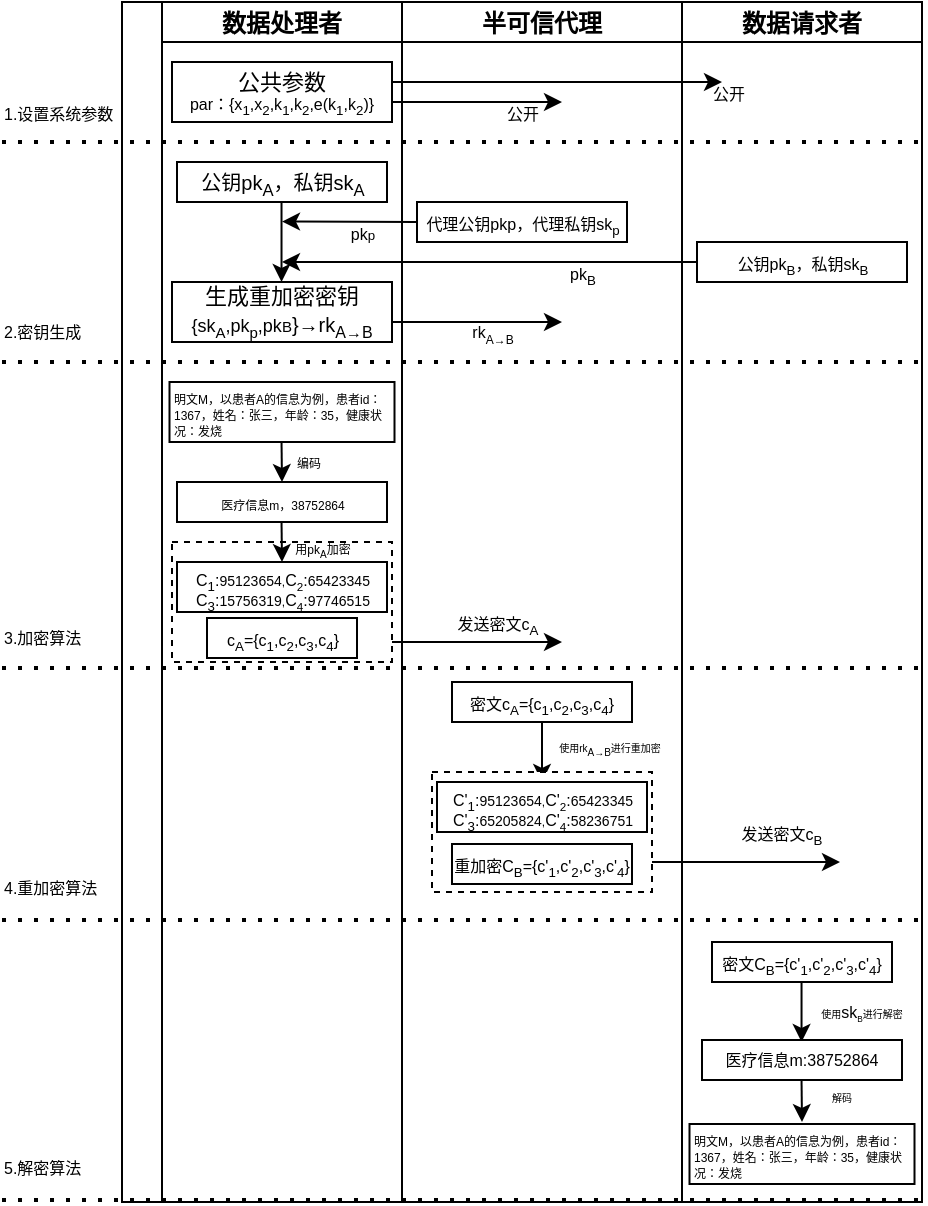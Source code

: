 <mxfile version="24.4.4" type="github">
  <diagram name="第 1 页" id="2B9-g3zwyfel9pQjpdhB">
    <mxGraphModel dx="667" dy="343" grid="1" gridSize="10" guides="1" tooltips="1" connect="1" arrows="1" fold="1" page="1" pageScale="1" pageWidth="827" pageHeight="1169" math="0" shadow="0">
      <root>
        <mxCell id="0" />
        <mxCell id="1" parent="0" />
        <mxCell id="FPaeK-ZUEYd0aDJhkk1g-1" value="" style="swimlane;childLayout=stackLayout;resizeParent=1;resizeParentMax=0;startSize=20;horizontal=0;horizontalStack=1;" vertex="1" parent="1">
          <mxGeometry x="160" y="170" width="400" height="600" as="geometry">
            <mxRectangle x="160" y="170" width="40" height="50" as="alternateBounds" />
          </mxGeometry>
        </mxCell>
        <mxCell id="FPaeK-ZUEYd0aDJhkk1g-2" value="数据处理者" style="swimlane;startSize=20;" vertex="1" parent="FPaeK-ZUEYd0aDJhkk1g-1">
          <mxGeometry x="20" width="120" height="600" as="geometry" />
        </mxCell>
        <mxCell id="FPaeK-ZUEYd0aDJhkk1g-5" value="&lt;font style=&quot;font-size: 11px;&quot;&gt;公共参数&lt;/font&gt;&lt;div style=&quot;font-size: 8px;&quot;&gt;&lt;font style=&quot;font-size: 8px;&quot;&gt;par：{x&lt;sub style=&quot;&quot;&gt;1&lt;/sub&gt;,x&lt;sub style=&quot;&quot;&gt;2&lt;/sub&gt;,k&lt;sub style=&quot;&quot;&gt;1&lt;/sub&gt;,k&lt;sub style=&quot;&quot;&gt;2&lt;/sub&gt;,e(k&lt;sub style=&quot;&quot;&gt;1&lt;/sub&gt;,k&lt;sub style=&quot;&quot;&gt;2&lt;/sub&gt;)}&lt;/font&gt;&lt;/div&gt;" style="rounded=0;whiteSpace=wrap;html=1;" vertex="1" parent="FPaeK-ZUEYd0aDJhkk1g-2">
          <mxGeometry x="5" y="30" width="110" height="30" as="geometry" />
        </mxCell>
        <mxCell id="FPaeK-ZUEYd0aDJhkk1g-12" value="&lt;span style=&quot;font-size: 10px;&quot;&gt;公钥pk&lt;sub&gt;A&lt;/sub&gt;，私钥sk&lt;sub&gt;A&lt;/sub&gt;&lt;/span&gt;" style="rounded=0;whiteSpace=wrap;html=1;" vertex="1" parent="FPaeK-ZUEYd0aDJhkk1g-2">
          <mxGeometry x="7.5" y="80" width="105" height="20" as="geometry" />
        </mxCell>
        <mxCell id="FPaeK-ZUEYd0aDJhkk1g-13" value="" style="endArrow=classic;html=1;rounded=0;" edge="1" parent="FPaeK-ZUEYd0aDJhkk1g-2">
          <mxGeometry width="50" height="50" relative="1" as="geometry">
            <mxPoint x="59.76" y="100" as="sourcePoint" />
            <mxPoint x="59.76" y="140" as="targetPoint" />
          </mxGeometry>
        </mxCell>
        <mxCell id="FPaeK-ZUEYd0aDJhkk1g-14" value="&lt;font style=&quot;font-size: 11px;&quot;&gt;生成重加密密钥&lt;/font&gt;&lt;div style=&quot;&quot;&gt;&lt;span style=&quot;font-size: 9px;&quot;&gt;{sk&lt;sub&gt;A&lt;/sub&gt;,pk&lt;sub&gt;p&lt;/sub&gt;,pk&lt;/span&gt;&lt;span style=&quot;font-size: 7.5px;&quot;&gt;B&lt;/span&gt;&lt;font size=&quot;1&quot;&gt;}→rk&lt;sub&gt;&lt;font style=&quot;font-size: 8px;&quot;&gt;A→B&lt;/font&gt;&lt;/sub&gt;&lt;/font&gt;&lt;/div&gt;" style="rounded=0;whiteSpace=wrap;html=1;" vertex="1" parent="FPaeK-ZUEYd0aDJhkk1g-2">
          <mxGeometry x="5" y="140" width="110" height="30" as="geometry" />
        </mxCell>
        <mxCell id="FPaeK-ZUEYd0aDJhkk1g-26" value="&lt;span style=&quot;font-size: 8px;&quot;&gt;pk&lt;/span&gt;&lt;span style=&quot;font-size: 6.667px;&quot;&gt;p&lt;/span&gt;" style="text;html=1;align=center;verticalAlign=middle;resizable=0;points=[];autosize=1;strokeColor=none;fillColor=none;" vertex="1" parent="FPaeK-ZUEYd0aDJhkk1g-2">
          <mxGeometry x="80" y="100" width="40" height="30" as="geometry" />
        </mxCell>
        <mxCell id="FPaeK-ZUEYd0aDJhkk1g-30" value="&lt;p style=&quot;line-height: 50%;&quot;&gt;&lt;font style=&quot;font-size: 6px;&quot;&gt;明文M，以患者A的信息为例，患者id：1367，姓名：张三，年龄：35，健康状况：发烧&lt;/font&gt;&lt;/p&gt;" style="rounded=0;whiteSpace=wrap;html=1;align=left;" vertex="1" parent="FPaeK-ZUEYd0aDJhkk1g-2">
          <mxGeometry x="3.75" y="190" width="112.5" height="30" as="geometry" />
        </mxCell>
        <mxCell id="FPaeK-ZUEYd0aDJhkk1g-32" value="" style="endArrow=classic;html=1;rounded=0;" edge="1" parent="FPaeK-ZUEYd0aDJhkk1g-2">
          <mxGeometry width="50" height="50" relative="1" as="geometry">
            <mxPoint x="59.77" y="220" as="sourcePoint" />
            <mxPoint x="60" y="240" as="targetPoint" />
          </mxGeometry>
        </mxCell>
        <mxCell id="FPaeK-ZUEYd0aDJhkk1g-33" value="&lt;font style=&quot;font-size: 6px;&quot;&gt;编码&lt;/font&gt;" style="text;html=1;align=center;verticalAlign=middle;resizable=0;points=[];autosize=1;strokeColor=none;fillColor=none;" vertex="1" parent="FPaeK-ZUEYd0aDJhkk1g-2">
          <mxGeometry x="53" y="214" width="40" height="30" as="geometry" />
        </mxCell>
        <mxCell id="FPaeK-ZUEYd0aDJhkk1g-34" value="&lt;font style=&quot;font-size: 6px;&quot;&gt;医疗信息m，38752864&lt;/font&gt;" style="rounded=0;whiteSpace=wrap;html=1;" vertex="1" parent="FPaeK-ZUEYd0aDJhkk1g-2">
          <mxGeometry x="7.5" y="240" width="105" height="20" as="geometry" />
        </mxCell>
        <mxCell id="FPaeK-ZUEYd0aDJhkk1g-37" value="" style="rounded=0;whiteSpace=wrap;html=1;dashed=1;" vertex="1" parent="FPaeK-ZUEYd0aDJhkk1g-2">
          <mxGeometry x="5" y="270" width="110" height="60" as="geometry" />
        </mxCell>
        <mxCell id="FPaeK-ZUEYd0aDJhkk1g-35" value="" style="endArrow=classic;html=1;rounded=0;" edge="1" parent="FPaeK-ZUEYd0aDJhkk1g-2">
          <mxGeometry width="50" height="50" relative="1" as="geometry">
            <mxPoint x="59.77" y="260" as="sourcePoint" />
            <mxPoint x="60" y="280" as="targetPoint" />
          </mxGeometry>
        </mxCell>
        <mxCell id="FPaeK-ZUEYd0aDJhkk1g-36" value="&lt;font style=&quot;font-size: 6px;&quot;&gt;用pk&lt;sub&gt;A&lt;/sub&gt;加密&lt;/font&gt;" style="text;html=1;align=center;verticalAlign=middle;resizable=0;points=[];autosize=1;strokeColor=none;fillColor=none;" vertex="1" parent="FPaeK-ZUEYd0aDJhkk1g-2">
          <mxGeometry x="55" y="257" width="50" height="30" as="geometry" />
        </mxCell>
        <mxCell id="FPaeK-ZUEYd0aDJhkk1g-38" value="&lt;font style=&quot;font-size: 8px;&quot;&gt;C&lt;sub&gt;1&lt;/sub&gt;:&lt;/font&gt;&lt;font style=&quot;font-size: 7px;&quot;&gt;95123654&lt;/font&gt;&lt;font style=&quot;font-size: 6px;&quot;&gt;,&lt;/font&gt;&lt;font style=&quot;font-size: 7px;&quot;&gt;&lt;span style=&quot;font-size: 8px;&quot;&gt;C&lt;/span&gt;&lt;sub&gt;2&lt;/sub&gt;&lt;span style=&quot;font-size: 8px;&quot;&gt;:&lt;/span&gt;65423345&lt;/font&gt;&lt;div style=&quot;font-size: 11px; line-height: 50%;&quot;&gt;&lt;font style=&quot;font-size: 8px;&quot;&gt;C&lt;sub&gt;3&lt;/sub&gt;:&lt;/font&gt;&lt;font style=&quot;font-size: 7px;&quot;&gt;15756319&lt;/font&gt;&lt;font style=&quot;font-size: 6px;&quot;&gt;,&lt;/font&gt;&lt;font style=&quot;font-size: 7px;&quot;&gt;&lt;span style=&quot;font-size: 8px;&quot;&gt;C&lt;/span&gt;&lt;sub&gt;4&lt;/sub&gt;&lt;span style=&quot;font-size: 8px;&quot;&gt;:&lt;/span&gt;97746515&lt;/font&gt;&lt;/div&gt;" style="rounded=0;whiteSpace=wrap;html=1;" vertex="1" parent="FPaeK-ZUEYd0aDJhkk1g-2">
          <mxGeometry x="7.5" y="280" width="105" height="25" as="geometry" />
        </mxCell>
        <mxCell id="FPaeK-ZUEYd0aDJhkk1g-39" value="&lt;font style=&quot;font-size: 8px;&quot;&gt;c&lt;sub&gt;A&lt;/sub&gt;={c&lt;sub&gt;1&lt;/sub&gt;,c&lt;sub&gt;2&lt;/sub&gt;,c&lt;sub&gt;3&lt;/sub&gt;,c&lt;sub&gt;4&lt;/sub&gt;}&lt;/font&gt;" style="rounded=0;whiteSpace=wrap;html=1;" vertex="1" parent="FPaeK-ZUEYd0aDJhkk1g-2">
          <mxGeometry x="22.5" y="308" width="75" height="20" as="geometry" />
        </mxCell>
        <mxCell id="FPaeK-ZUEYd0aDJhkk1g-52" value="" style="endArrow=none;dashed=1;html=1;dashPattern=1 3;strokeWidth=2;rounded=0;" edge="1" parent="FPaeK-ZUEYd0aDJhkk1g-2">
          <mxGeometry width="50" height="50" relative="1" as="geometry">
            <mxPoint x="-80" y="459" as="sourcePoint" />
            <mxPoint x="380" y="459" as="targetPoint" />
          </mxGeometry>
        </mxCell>
        <mxCell id="FPaeK-ZUEYd0aDJhkk1g-3" value="半可信代理" style="swimlane;startSize=20;" vertex="1" parent="FPaeK-ZUEYd0aDJhkk1g-1">
          <mxGeometry x="140" width="140" height="600" as="geometry" />
        </mxCell>
        <mxCell id="FPaeK-ZUEYd0aDJhkk1g-7" value="" style="endArrow=classic;html=1;rounded=0;" edge="1" parent="FPaeK-ZUEYd0aDJhkk1g-3">
          <mxGeometry width="50" height="50" relative="1" as="geometry">
            <mxPoint x="-5" y="40" as="sourcePoint" />
            <mxPoint x="160" y="40" as="targetPoint" />
          </mxGeometry>
        </mxCell>
        <mxCell id="FPaeK-ZUEYd0aDJhkk1g-8" value="" style="endArrow=classic;html=1;rounded=0;" edge="1" parent="FPaeK-ZUEYd0aDJhkk1g-3">
          <mxGeometry width="50" height="50" relative="1" as="geometry">
            <mxPoint x="-5" y="50" as="sourcePoint" />
            <mxPoint x="80" y="50" as="targetPoint" />
          </mxGeometry>
        </mxCell>
        <mxCell id="FPaeK-ZUEYd0aDJhkk1g-10" value="&lt;font style=&quot;font-size: 8px;&quot;&gt;公开&lt;/font&gt;" style="text;html=1;align=center;verticalAlign=middle;resizable=0;points=[];autosize=1;strokeColor=none;fillColor=none;" vertex="1" parent="FPaeK-ZUEYd0aDJhkk1g-3">
          <mxGeometry x="40" y="40" width="40" height="30" as="geometry" />
        </mxCell>
        <mxCell id="FPaeK-ZUEYd0aDJhkk1g-20" value="&lt;font style=&quot;font-size: 8px;&quot;&gt;代理公钥pkp，代理私钥sk&lt;sub style=&quot;&quot;&gt;p&lt;/sub&gt;&lt;/font&gt;" style="rounded=0;whiteSpace=wrap;html=1;" vertex="1" parent="FPaeK-ZUEYd0aDJhkk1g-3">
          <mxGeometry x="7.5" y="100" width="105" height="20" as="geometry" />
        </mxCell>
        <mxCell id="FPaeK-ZUEYd0aDJhkk1g-22" value="" style="endArrow=classic;html=1;rounded=0;exitX=0;exitY=0.5;exitDx=0;exitDy=0;" edge="1" parent="FPaeK-ZUEYd0aDJhkk1g-3" source="FPaeK-ZUEYd0aDJhkk1g-21">
          <mxGeometry width="50" height="50" relative="1" as="geometry">
            <mxPoint x="125" y="130" as="sourcePoint" />
            <mxPoint x="-60" y="130" as="targetPoint" />
          </mxGeometry>
        </mxCell>
        <mxCell id="FPaeK-ZUEYd0aDJhkk1g-23" value="" style="endArrow=classic;html=1;rounded=0;exitX=0;exitY=0.5;exitDx=0;exitDy=0;" edge="1" parent="FPaeK-ZUEYd0aDJhkk1g-3" source="FPaeK-ZUEYd0aDJhkk1g-20">
          <mxGeometry width="50" height="50" relative="1" as="geometry">
            <mxPoint y="110" as="sourcePoint" />
            <mxPoint x="-60" y="109.76" as="targetPoint" />
          </mxGeometry>
        </mxCell>
        <mxCell id="FPaeK-ZUEYd0aDJhkk1g-25" value="&lt;span style=&quot;font-size: 8px;&quot;&gt;pk&lt;sub&gt;B&lt;/sub&gt;&lt;/span&gt;" style="text;html=1;align=center;verticalAlign=middle;resizable=0;points=[];autosize=1;strokeColor=none;fillColor=none;" vertex="1" parent="FPaeK-ZUEYd0aDJhkk1g-3">
          <mxGeometry x="70" y="120" width="40" height="30" as="geometry" />
        </mxCell>
        <mxCell id="FPaeK-ZUEYd0aDJhkk1g-27" value="" style="endArrow=classic;html=1;rounded=0;" edge="1" parent="FPaeK-ZUEYd0aDJhkk1g-3">
          <mxGeometry width="50" height="50" relative="1" as="geometry">
            <mxPoint x="-5" y="160" as="sourcePoint" />
            <mxPoint x="80" y="160" as="targetPoint" />
          </mxGeometry>
        </mxCell>
        <mxCell id="FPaeK-ZUEYd0aDJhkk1g-28" value="&lt;font style=&quot;&quot;&gt;&lt;span style=&quot;font-size: 8px; text-wrap: wrap;&quot;&gt;rk&lt;/span&gt;&lt;sub style=&quot;text-wrap: wrap;&quot;&gt;&lt;font style=&quot;font-size: 6px;&quot;&gt;A→B&lt;/font&gt;&lt;/sub&gt;&lt;/font&gt;" style="text;html=1;align=center;verticalAlign=middle;resizable=0;points=[];autosize=1;strokeColor=none;fillColor=none;" vertex="1" parent="FPaeK-ZUEYd0aDJhkk1g-3">
          <mxGeometry x="25" y="150" width="40" height="30" as="geometry" />
        </mxCell>
        <mxCell id="FPaeK-ZUEYd0aDJhkk1g-40" value="" style="endArrow=none;dashed=1;html=1;dashPattern=1 3;strokeWidth=2;rounded=0;" edge="1" parent="FPaeK-ZUEYd0aDJhkk1g-3">
          <mxGeometry width="50" height="50" relative="1" as="geometry">
            <mxPoint x="-200" y="333" as="sourcePoint" />
            <mxPoint x="260" y="333" as="targetPoint" />
          </mxGeometry>
        </mxCell>
        <mxCell id="FPaeK-ZUEYd0aDJhkk1g-29" value="" style="endArrow=none;dashed=1;html=1;dashPattern=1 3;strokeWidth=2;rounded=0;" edge="1" parent="FPaeK-ZUEYd0aDJhkk1g-3">
          <mxGeometry width="50" height="50" relative="1" as="geometry">
            <mxPoint x="-200" y="180" as="sourcePoint" />
            <mxPoint x="260" y="180" as="targetPoint" />
          </mxGeometry>
        </mxCell>
        <mxCell id="FPaeK-ZUEYd0aDJhkk1g-11" value="" style="endArrow=none;dashed=1;html=1;dashPattern=1 3;strokeWidth=2;rounded=0;" edge="1" parent="FPaeK-ZUEYd0aDJhkk1g-3">
          <mxGeometry width="50" height="50" relative="1" as="geometry">
            <mxPoint x="-200" y="70" as="sourcePoint" />
            <mxPoint x="260" y="70" as="targetPoint" />
          </mxGeometry>
        </mxCell>
        <mxCell id="FPaeK-ZUEYd0aDJhkk1g-41" value="" style="endArrow=classic;html=1;rounded=0;" edge="1" parent="FPaeK-ZUEYd0aDJhkk1g-3">
          <mxGeometry width="50" height="50" relative="1" as="geometry">
            <mxPoint x="-5" y="320" as="sourcePoint" />
            <mxPoint x="80" y="320" as="targetPoint" />
          </mxGeometry>
        </mxCell>
        <mxCell id="FPaeK-ZUEYd0aDJhkk1g-43" value="&lt;font style=&quot;font-size: 8px;&quot;&gt;&lt;span style=&quot;text-align: left;&quot;&gt;发送密文&lt;/span&gt;&lt;span style=&quot;text-align: left;&quot;&gt;c&lt;/span&gt;&lt;sub style=&quot;text-align: left;&quot;&gt;A&lt;/sub&gt;&lt;/font&gt;" style="text;strokeColor=none;align=center;fillColor=none;html=1;verticalAlign=middle;whiteSpace=wrap;rounded=0;" vertex="1" parent="FPaeK-ZUEYd0aDJhkk1g-3">
          <mxGeometry x="18" y="295" width="60" height="30" as="geometry" />
        </mxCell>
        <mxCell id="FPaeK-ZUEYd0aDJhkk1g-44" value="&lt;font style=&quot;font-size: 8px;&quot;&gt;密文c&lt;sub&gt;A&lt;/sub&gt;={c&lt;sub&gt;1&lt;/sub&gt;,c&lt;sub&gt;2&lt;/sub&gt;,c&lt;sub&gt;3&lt;/sub&gt;,c&lt;sub&gt;4&lt;/sub&gt;}&lt;/font&gt;" style="rounded=0;whiteSpace=wrap;html=1;" vertex="1" parent="FPaeK-ZUEYd0aDJhkk1g-3">
          <mxGeometry x="25" y="340" width="90" height="20" as="geometry" />
        </mxCell>
        <mxCell id="FPaeK-ZUEYd0aDJhkk1g-45" value="" style="endArrow=classic;html=1;rounded=0;" edge="1" parent="FPaeK-ZUEYd0aDJhkk1g-3">
          <mxGeometry width="50" height="50" relative="1" as="geometry">
            <mxPoint x="70" y="360" as="sourcePoint" />
            <mxPoint x="70" y="390" as="targetPoint" />
          </mxGeometry>
        </mxCell>
        <mxCell id="FPaeK-ZUEYd0aDJhkk1g-47" value="" style="rounded=0;whiteSpace=wrap;html=1;dashed=1;" vertex="1" parent="FPaeK-ZUEYd0aDJhkk1g-3">
          <mxGeometry x="15" y="385" width="110" height="60" as="geometry" />
        </mxCell>
        <mxCell id="FPaeK-ZUEYd0aDJhkk1g-48" value="&lt;font style=&quot;font-size: 8px;&quot;&gt;C&#39;&lt;sub&gt;1&lt;/sub&gt;:&lt;/font&gt;&lt;font style=&quot;font-size: 7px;&quot;&gt;95123654&lt;/font&gt;&lt;font style=&quot;font-size: 6px;&quot;&gt;,&lt;/font&gt;&lt;font style=&quot;font-size: 7px;&quot;&gt;&lt;span style=&quot;font-size: 8px;&quot;&gt;C&#39;&lt;/span&gt;&lt;sub&gt;2&lt;/sub&gt;&lt;span style=&quot;font-size: 8px;&quot;&gt;:&lt;/span&gt;65423345&lt;/font&gt;&lt;div style=&quot;font-size: 11px; line-height: 50%;&quot;&gt;&lt;font style=&quot;font-size: 8px;&quot;&gt;C&#39;&lt;sub&gt;3&lt;/sub&gt;:&lt;/font&gt;&lt;font style=&quot;font-size: 7px;&quot;&gt;65205824&lt;/font&gt;&lt;font style=&quot;font-size: 6px;&quot;&gt;,&lt;/font&gt;&lt;font style=&quot;font-size: 7px;&quot;&gt;&lt;span style=&quot;font-size: 8px;&quot;&gt;C&#39;&lt;/span&gt;&lt;sub&gt;4&lt;/sub&gt;&lt;span style=&quot;font-size: 8px;&quot;&gt;:&lt;/span&gt;58236751&lt;/font&gt;&lt;/div&gt;" style="rounded=0;whiteSpace=wrap;html=1;" vertex="1" parent="FPaeK-ZUEYd0aDJhkk1g-3">
          <mxGeometry x="17.5" y="390" width="105" height="25" as="geometry" />
        </mxCell>
        <mxCell id="FPaeK-ZUEYd0aDJhkk1g-49" value="&lt;font style=&quot;font-size: 8px;&quot;&gt;重加密C&lt;sub&gt;B&lt;/sub&gt;={c&#39;&lt;sub&gt;1&lt;/sub&gt;,c&#39;&lt;sub&gt;2&lt;/sub&gt;,c&#39;&lt;sub&gt;3&lt;/sub&gt;,c&#39;&lt;sub&gt;4&lt;/sub&gt;}&lt;/font&gt;" style="rounded=0;whiteSpace=wrap;html=1;" vertex="1" parent="FPaeK-ZUEYd0aDJhkk1g-3">
          <mxGeometry x="25" y="421" width="90" height="20" as="geometry" />
        </mxCell>
        <mxCell id="FPaeK-ZUEYd0aDJhkk1g-61" value="" style="endArrow=none;dashed=1;html=1;dashPattern=1 3;strokeWidth=2;rounded=0;" edge="1" parent="FPaeK-ZUEYd0aDJhkk1g-3">
          <mxGeometry width="50" height="50" relative="1" as="geometry">
            <mxPoint x="-200" y="599" as="sourcePoint" />
            <mxPoint x="260" y="599" as="targetPoint" />
          </mxGeometry>
        </mxCell>
        <mxCell id="FPaeK-ZUEYd0aDJhkk1g-4" value="数据请求者" style="swimlane;startSize=20;" vertex="1" parent="FPaeK-ZUEYd0aDJhkk1g-1">
          <mxGeometry x="280" width="120" height="600" as="geometry" />
        </mxCell>
        <mxCell id="FPaeK-ZUEYd0aDJhkk1g-9" value="&lt;font style=&quot;font-size: 8px;&quot;&gt;公开&lt;/font&gt;" style="text;html=1;align=center;verticalAlign=middle;resizable=0;points=[];autosize=1;strokeColor=none;fillColor=none;" vertex="1" parent="FPaeK-ZUEYd0aDJhkk1g-4">
          <mxGeometry x="3" y="30" width="40" height="30" as="geometry" />
        </mxCell>
        <mxCell id="FPaeK-ZUEYd0aDJhkk1g-21" value="&lt;font style=&quot;font-size: 8px;&quot;&gt;公钥pk&lt;sub style=&quot;&quot;&gt;B&lt;/sub&gt;，私钥sk&lt;sub style=&quot;&quot;&gt;B&lt;/sub&gt;&lt;/font&gt;" style="rounded=0;whiteSpace=wrap;html=1;" vertex="1" parent="FPaeK-ZUEYd0aDJhkk1g-4">
          <mxGeometry x="7.5" y="120" width="105" height="20" as="geometry" />
        </mxCell>
        <mxCell id="FPaeK-ZUEYd0aDJhkk1g-46" value="&lt;div style=&quot;text-align: left; font-size: 5px;&quot;&gt;&lt;span style=&quot;background-color: initial;&quot;&gt;使用&lt;/span&gt;&lt;span style=&quot;background-color: initial; text-align: center;&quot;&gt;rk&lt;/span&gt;&lt;sub style=&quot;background-color: initial; text-align: center;&quot;&gt;&lt;font style=&quot;font-size: 5px;&quot;&gt;A→B&lt;/font&gt;&lt;/sub&gt;&lt;span style=&quot;background-color: initial;&quot;&gt;进行重加密&lt;/span&gt;&lt;/div&gt;" style="text;strokeColor=none;align=center;fillColor=none;html=1;verticalAlign=middle;whiteSpace=wrap;rounded=0;" vertex="1" parent="FPaeK-ZUEYd0aDJhkk1g-4">
          <mxGeometry x="-66" y="358" width="60" height="30" as="geometry" />
        </mxCell>
        <mxCell id="FPaeK-ZUEYd0aDJhkk1g-50" value="" style="endArrow=classic;html=1;rounded=0;exitX=1;exitY=0.75;exitDx=0;exitDy=0;" edge="1" parent="FPaeK-ZUEYd0aDJhkk1g-4" source="FPaeK-ZUEYd0aDJhkk1g-47">
          <mxGeometry width="50" height="50" relative="1" as="geometry">
            <mxPoint x="-6" y="430" as="sourcePoint" />
            <mxPoint x="79" y="430" as="targetPoint" />
          </mxGeometry>
        </mxCell>
        <mxCell id="FPaeK-ZUEYd0aDJhkk1g-51" value="&lt;font style=&quot;font-size: 8px;&quot;&gt;&lt;span style=&quot;text-align: left;&quot;&gt;发送密文&lt;/span&gt;&lt;span style=&quot;text-align: left;&quot;&gt;c&lt;/span&gt;&lt;sub style=&quot;text-align: left;&quot;&gt;B&lt;/sub&gt;&lt;/font&gt;" style="text;strokeColor=none;align=center;fillColor=none;html=1;verticalAlign=middle;whiteSpace=wrap;rounded=0;" vertex="1" parent="FPaeK-ZUEYd0aDJhkk1g-4">
          <mxGeometry x="20" y="400" width="60" height="30" as="geometry" />
        </mxCell>
        <mxCell id="FPaeK-ZUEYd0aDJhkk1g-53" value="&lt;font style=&quot;font-size: 8px;&quot;&gt;密文C&lt;sub&gt;B&lt;/sub&gt;={c&#39;&lt;sub&gt;1&lt;/sub&gt;,c&#39;&lt;sub&gt;2&lt;/sub&gt;,c&#39;&lt;sub&gt;3&lt;/sub&gt;,c&#39;&lt;sub&gt;4&lt;/sub&gt;}&lt;/font&gt;" style="rounded=0;whiteSpace=wrap;html=1;" vertex="1" parent="FPaeK-ZUEYd0aDJhkk1g-4">
          <mxGeometry x="15" y="470" width="90" height="20" as="geometry" />
        </mxCell>
        <mxCell id="FPaeK-ZUEYd0aDJhkk1g-54" value="" style="endArrow=classic;html=1;rounded=0;" edge="1" parent="FPaeK-ZUEYd0aDJhkk1g-4">
          <mxGeometry width="50" height="50" relative="1" as="geometry">
            <mxPoint x="59.77" y="490" as="sourcePoint" />
            <mxPoint x="59.77" y="520" as="targetPoint" />
          </mxGeometry>
        </mxCell>
        <mxCell id="FPaeK-ZUEYd0aDJhkk1g-56" value="医疗信息m:38752864" style="rounded=0;whiteSpace=wrap;html=1;fontSize=8;" vertex="1" parent="FPaeK-ZUEYd0aDJhkk1g-4">
          <mxGeometry x="10" y="519" width="100" height="20" as="geometry" />
        </mxCell>
        <mxCell id="FPaeK-ZUEYd0aDJhkk1g-57" value="" style="endArrow=classic;html=1;rounded=0;" edge="1" parent="FPaeK-ZUEYd0aDJhkk1g-4">
          <mxGeometry width="50" height="50" relative="1" as="geometry">
            <mxPoint x="59.77" y="539" as="sourcePoint" />
            <mxPoint x="60" y="560" as="targetPoint" />
          </mxGeometry>
        </mxCell>
        <mxCell id="FPaeK-ZUEYd0aDJhkk1g-55" value="&lt;div style=&quot;text-align: center; font-size: 5px;&quot;&gt;&lt;span style=&quot;background-color: initial;&quot;&gt;使用&lt;/span&gt;&lt;span style=&quot;background-color: initial; font-size: 8px;&quot;&gt;sk&lt;/span&gt;&lt;sub style=&quot;background-color: initial;&quot;&gt;B&lt;/sub&gt;&lt;span style=&quot;background-color: initial;&quot;&gt;进&lt;/span&gt;&lt;span style=&quot;background-color: initial;&quot;&gt;行解密&lt;/span&gt;&lt;/div&gt;" style="text;strokeColor=none;align=center;fillColor=none;html=1;verticalAlign=middle;whiteSpace=wrap;rounded=0;" vertex="1" parent="FPaeK-ZUEYd0aDJhkk1g-4">
          <mxGeometry x="60" y="490" width="60" height="30" as="geometry" />
        </mxCell>
        <mxCell id="FPaeK-ZUEYd0aDJhkk1g-60" value="" style="edgeStyle=orthogonalEdgeStyle;rounded=0;orthogonalLoop=1;jettySize=auto;html=1;" edge="1" parent="FPaeK-ZUEYd0aDJhkk1g-4" source="FPaeK-ZUEYd0aDJhkk1g-58" target="FPaeK-ZUEYd0aDJhkk1g-59">
          <mxGeometry relative="1" as="geometry" />
        </mxCell>
        <mxCell id="FPaeK-ZUEYd0aDJhkk1g-58" value="&lt;div style=&quot;text-align: center; font-size: 5px;&quot;&gt;解码&lt;/div&gt;" style="text;strokeColor=none;align=center;fillColor=none;html=1;verticalAlign=middle;whiteSpace=wrap;rounded=0;" vertex="1" parent="FPaeK-ZUEYd0aDJhkk1g-4">
          <mxGeometry x="50" y="532" width="60" height="30" as="geometry" />
        </mxCell>
        <mxCell id="FPaeK-ZUEYd0aDJhkk1g-59" value="&lt;p style=&quot;line-height: 50%;&quot;&gt;&lt;font style=&quot;font-size: 6px;&quot;&gt;明文M，以患者A的信息为例，患者id：1367，姓名：张三，年龄：35，健康状况：发烧&lt;/font&gt;&lt;/p&gt;" style="rounded=0;whiteSpace=wrap;html=1;align=left;" vertex="1" parent="FPaeK-ZUEYd0aDJhkk1g-4">
          <mxGeometry x="3.75" y="561" width="112.5" height="30" as="geometry" />
        </mxCell>
        <mxCell id="FPaeK-ZUEYd0aDJhkk1g-6" value="" style="endArrow=classic;html=1;rounded=0;exitX=1;exitY=0.25;exitDx=0;exitDy=0;" edge="1" parent="1" source="FPaeK-ZUEYd0aDJhkk1g-5">
          <mxGeometry width="50" height="50" relative="1" as="geometry">
            <mxPoint x="365" y="370" as="sourcePoint" />
            <mxPoint x="295" y="208" as="targetPoint" />
          </mxGeometry>
        </mxCell>
        <mxCell id="FPaeK-ZUEYd0aDJhkk1g-62" value="&lt;font style=&quot;font-size: 8px;&quot;&gt;1.设置系统参数&lt;/font&gt;" style="text;strokeColor=none;align=left;fillColor=none;html=1;verticalAlign=middle;whiteSpace=wrap;rounded=0;" vertex="1" parent="1">
          <mxGeometry x="99" y="210" width="60" height="30" as="geometry" />
        </mxCell>
        <mxCell id="FPaeK-ZUEYd0aDJhkk1g-63" value="&lt;div&gt;&lt;span style=&quot;font-size: 8px;&quot;&gt;5.解密算法&lt;/span&gt;&lt;/div&gt;" style="text;strokeColor=none;align=left;fillColor=none;html=1;verticalAlign=middle;whiteSpace=wrap;rounded=0;" vertex="1" parent="1">
          <mxGeometry x="99" y="737" width="60" height="30" as="geometry" />
        </mxCell>
        <mxCell id="FPaeK-ZUEYd0aDJhkk1g-64" value="&lt;font style=&quot;font-size: 8px;&quot;&gt;4.重加密算法&lt;/font&gt;" style="text;strokeColor=none;align=left;fillColor=none;html=1;verticalAlign=middle;whiteSpace=wrap;rounded=0;" vertex="1" parent="1">
          <mxGeometry x="99" y="597" width="60" height="30" as="geometry" />
        </mxCell>
        <mxCell id="FPaeK-ZUEYd0aDJhkk1g-65" value="&lt;font style=&quot;font-size: 8px;&quot;&gt;3.加密算法&lt;/font&gt;" style="text;strokeColor=none;align=left;fillColor=none;html=1;verticalAlign=middle;whiteSpace=wrap;rounded=0;" vertex="1" parent="1">
          <mxGeometry x="99" y="472" width="60" height="30" as="geometry" />
        </mxCell>
        <mxCell id="FPaeK-ZUEYd0aDJhkk1g-66" value="&lt;font style=&quot;font-size: 8px;&quot;&gt;2.密钥生成&lt;/font&gt;" style="text;strokeColor=none;align=left;fillColor=none;html=1;verticalAlign=middle;whiteSpace=wrap;rounded=0;" vertex="1" parent="1">
          <mxGeometry x="99" y="319" width="60" height="30" as="geometry" />
        </mxCell>
      </root>
    </mxGraphModel>
  </diagram>
</mxfile>
